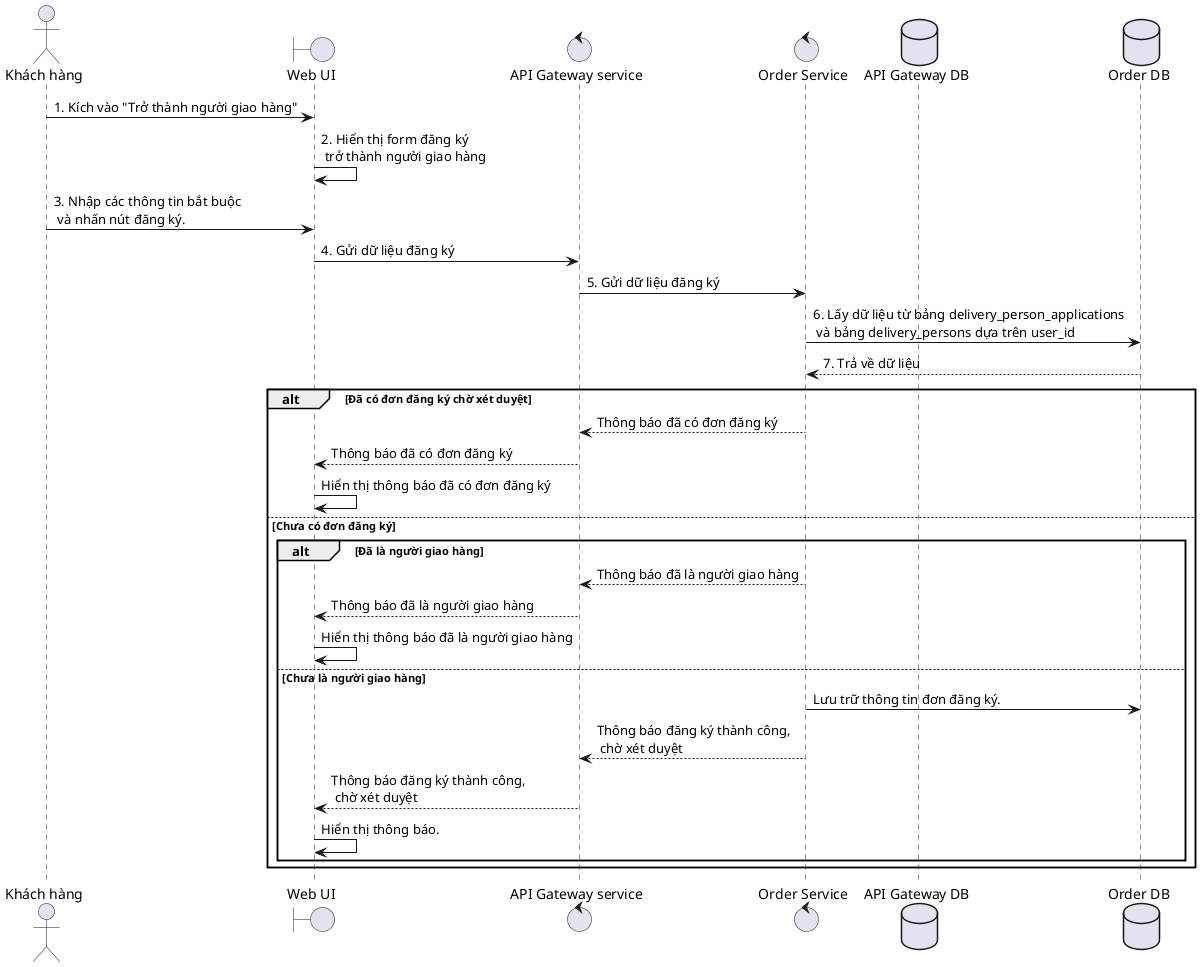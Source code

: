 @startuml

actor "Khách hàng" as kh
boundary "Web UI" as UI
control "API Gateway service" as Gateway
control "Order Service" as OrderService
database "API Gateway DB" as db
database "Order DB" as orderdb

kh -> UI: 1. Kích vào "Trở thành người giao hàng"
UI -> UI: 2. Hiển thị form đăng ký \n trở thành người giao hàng
kh -> UI: 3. Nhập các thông tin bắt buộc\n và nhấn nút đăng ký.

UI -> Gateway: 4. Gửi dữ liệu đăng ký

Gateway -> OrderService: 5. Gửi dữ liệu đăng ký

OrderService -> orderdb: 6. Lấy dữ liệu từ bảng delivery_person_applications\n và bảng delivery_persons dựa trên user_id
orderdb --> OrderService: 7. Trả về dữ liệu

alt Đã có đơn đăng ký chờ xét duyệt
    OrderService --> Gateway: Thông báo đã có đơn đăng ký
    Gateway --> UI: Thông báo đã có đơn đăng ký
    UI -> UI: Hiển thị thông báo đã có đơn đăng ký
else Chưa có đơn đăng ký
    alt Đã là người giao hàng
        OrderService --> Gateway: Thông báo đã là người giao hàng
        Gateway --> UI: Thông báo đã là người giao hàng
        UI -> UI: Hiển thị thông báo đã là người giao hàng
    else Chưa là người giao hàng
        OrderService -> orderdb: Lưu trữ thông tin đơn đăng ký.
        OrderService --> Gateway: Thông báo đăng ký thành công,\n chờ xét duyệt

        Gateway --> UI: Thông báo đăng ký thành công,\n chờ xét duyệt
        UI -> UI: Hiển thị thông báo.
    end
end

@enduml